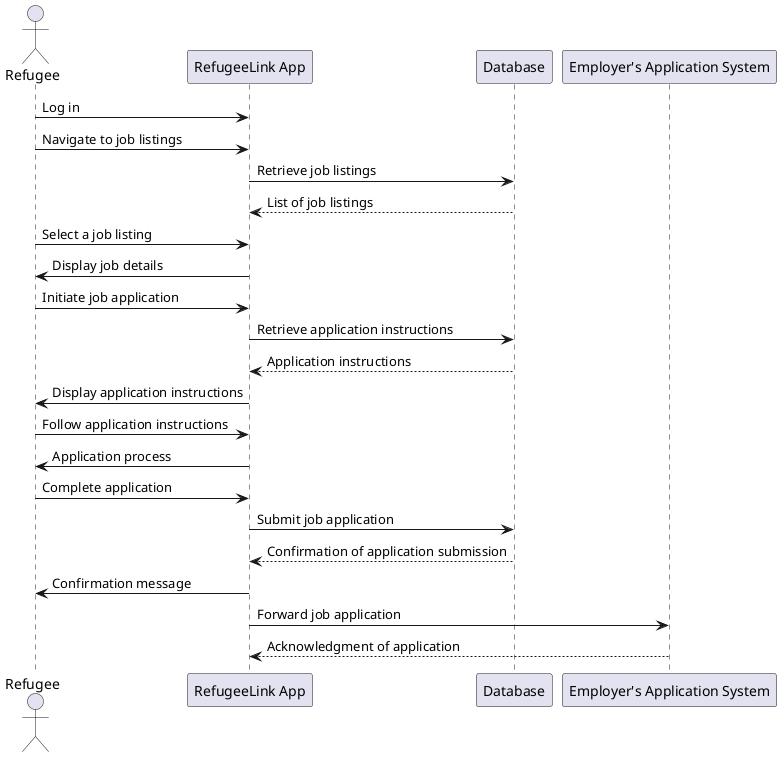 @startuml

actor Refugee
participant RefugeeLink as "RefugeeLink App"
participant Database as "Database"
participant Employer as "Employer's Application System"

Refugee -> RefugeeLink: Log in
Refugee -> RefugeeLink: Navigate to job listings
RefugeeLink -> Database: Retrieve job listings
Database --> RefugeeLink: List of job listings
Refugee -> RefugeeLink: Select a job listing
RefugeeLink -> Refugee: Display job details

Refugee -> RefugeeLink: Initiate job application
RefugeeLink -> Database: Retrieve application instructions
Database --> RefugeeLink: Application instructions
RefugeeLink -> Refugee: Display application instructions

Refugee -> RefugeeLink: Follow application instructions
RefugeeLink -> Refugee: Application process
Refugee -> RefugeeLink: Complete application
RefugeeLink -> Database: Submit job application
Database --> RefugeeLink: Confirmation of application submission
RefugeeLink -> Refugee: Confirmation message

RefugeeLink -> Employer: Forward job application
Employer --> RefugeeLink: Acknowledgment of application

@enduml
